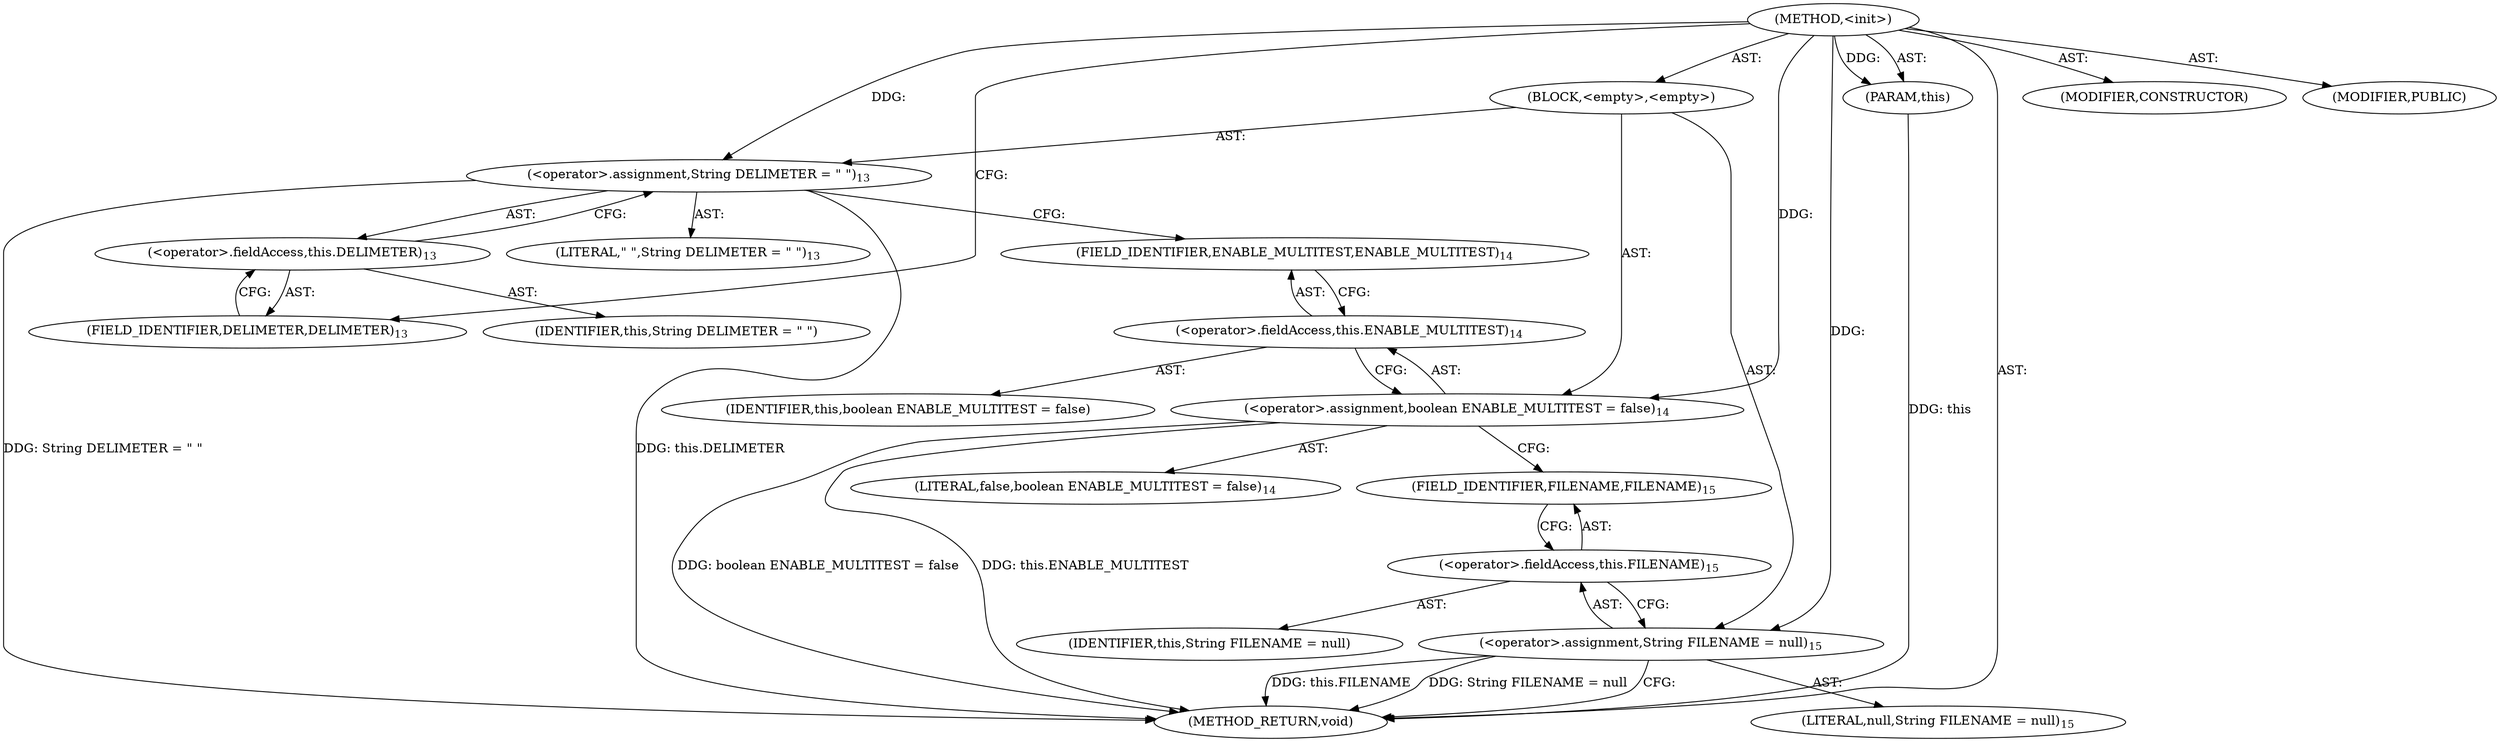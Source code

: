 digraph "&lt;init&gt;" {  
"43" [label = <(METHOD,&lt;init&gt;)> ]
"44" [label = <(PARAM,this)> ]
"45" [label = <(BLOCK,&lt;empty&gt;,&lt;empty&gt;)> ]
"46" [label = <(&lt;operator&gt;.assignment,String DELIMETER = &quot; &quot;)<SUB>13</SUB>> ]
"47" [label = <(&lt;operator&gt;.fieldAccess,this.DELIMETER)<SUB>13</SUB>> ]
"48" [label = <(IDENTIFIER,this,String DELIMETER = &quot; &quot;)> ]
"49" [label = <(FIELD_IDENTIFIER,DELIMETER,DELIMETER)<SUB>13</SUB>> ]
"50" [label = <(LITERAL,&quot; &quot;,String DELIMETER = &quot; &quot;)<SUB>13</SUB>> ]
"51" [label = <(&lt;operator&gt;.assignment,boolean ENABLE_MULTITEST = false)<SUB>14</SUB>> ]
"52" [label = <(&lt;operator&gt;.fieldAccess,this.ENABLE_MULTITEST)<SUB>14</SUB>> ]
"53" [label = <(IDENTIFIER,this,boolean ENABLE_MULTITEST = false)> ]
"54" [label = <(FIELD_IDENTIFIER,ENABLE_MULTITEST,ENABLE_MULTITEST)<SUB>14</SUB>> ]
"55" [label = <(LITERAL,false,boolean ENABLE_MULTITEST = false)<SUB>14</SUB>> ]
"56" [label = <(&lt;operator&gt;.assignment,String FILENAME = null)<SUB>15</SUB>> ]
"57" [label = <(&lt;operator&gt;.fieldAccess,this.FILENAME)<SUB>15</SUB>> ]
"58" [label = <(IDENTIFIER,this,String FILENAME = null)> ]
"59" [label = <(FIELD_IDENTIFIER,FILENAME,FILENAME)<SUB>15</SUB>> ]
"60" [label = <(LITERAL,null,String FILENAME = null)<SUB>15</SUB>> ]
"61" [label = <(MODIFIER,CONSTRUCTOR)> ]
"62" [label = <(MODIFIER,PUBLIC)> ]
"63" [label = <(METHOD_RETURN,void)> ]
  "43" -> "44"  [ label = "AST: "] 
  "43" -> "45"  [ label = "AST: "] 
  "43" -> "61"  [ label = "AST: "] 
  "43" -> "62"  [ label = "AST: "] 
  "43" -> "63"  [ label = "AST: "] 
  "45" -> "46"  [ label = "AST: "] 
  "45" -> "51"  [ label = "AST: "] 
  "45" -> "56"  [ label = "AST: "] 
  "46" -> "47"  [ label = "AST: "] 
  "46" -> "50"  [ label = "AST: "] 
  "47" -> "48"  [ label = "AST: "] 
  "47" -> "49"  [ label = "AST: "] 
  "51" -> "52"  [ label = "AST: "] 
  "51" -> "55"  [ label = "AST: "] 
  "52" -> "53"  [ label = "AST: "] 
  "52" -> "54"  [ label = "AST: "] 
  "56" -> "57"  [ label = "AST: "] 
  "56" -> "60"  [ label = "AST: "] 
  "57" -> "58"  [ label = "AST: "] 
  "57" -> "59"  [ label = "AST: "] 
  "46" -> "54"  [ label = "CFG: "] 
  "51" -> "59"  [ label = "CFG: "] 
  "56" -> "63"  [ label = "CFG: "] 
  "47" -> "46"  [ label = "CFG: "] 
  "52" -> "51"  [ label = "CFG: "] 
  "57" -> "56"  [ label = "CFG: "] 
  "49" -> "47"  [ label = "CFG: "] 
  "54" -> "52"  [ label = "CFG: "] 
  "59" -> "57"  [ label = "CFG: "] 
  "43" -> "49"  [ label = "CFG: "] 
  "44" -> "63"  [ label = "DDG: this"] 
  "46" -> "63"  [ label = "DDG: this.DELIMETER"] 
  "46" -> "63"  [ label = "DDG: String DELIMETER = &quot; &quot;"] 
  "51" -> "63"  [ label = "DDG: this.ENABLE_MULTITEST"] 
  "51" -> "63"  [ label = "DDG: boolean ENABLE_MULTITEST = false"] 
  "56" -> "63"  [ label = "DDG: this.FILENAME"] 
  "56" -> "63"  [ label = "DDG: String FILENAME = null"] 
  "43" -> "44"  [ label = "DDG: "] 
  "43" -> "46"  [ label = "DDG: "] 
  "43" -> "51"  [ label = "DDG: "] 
  "43" -> "56"  [ label = "DDG: "] 
}
